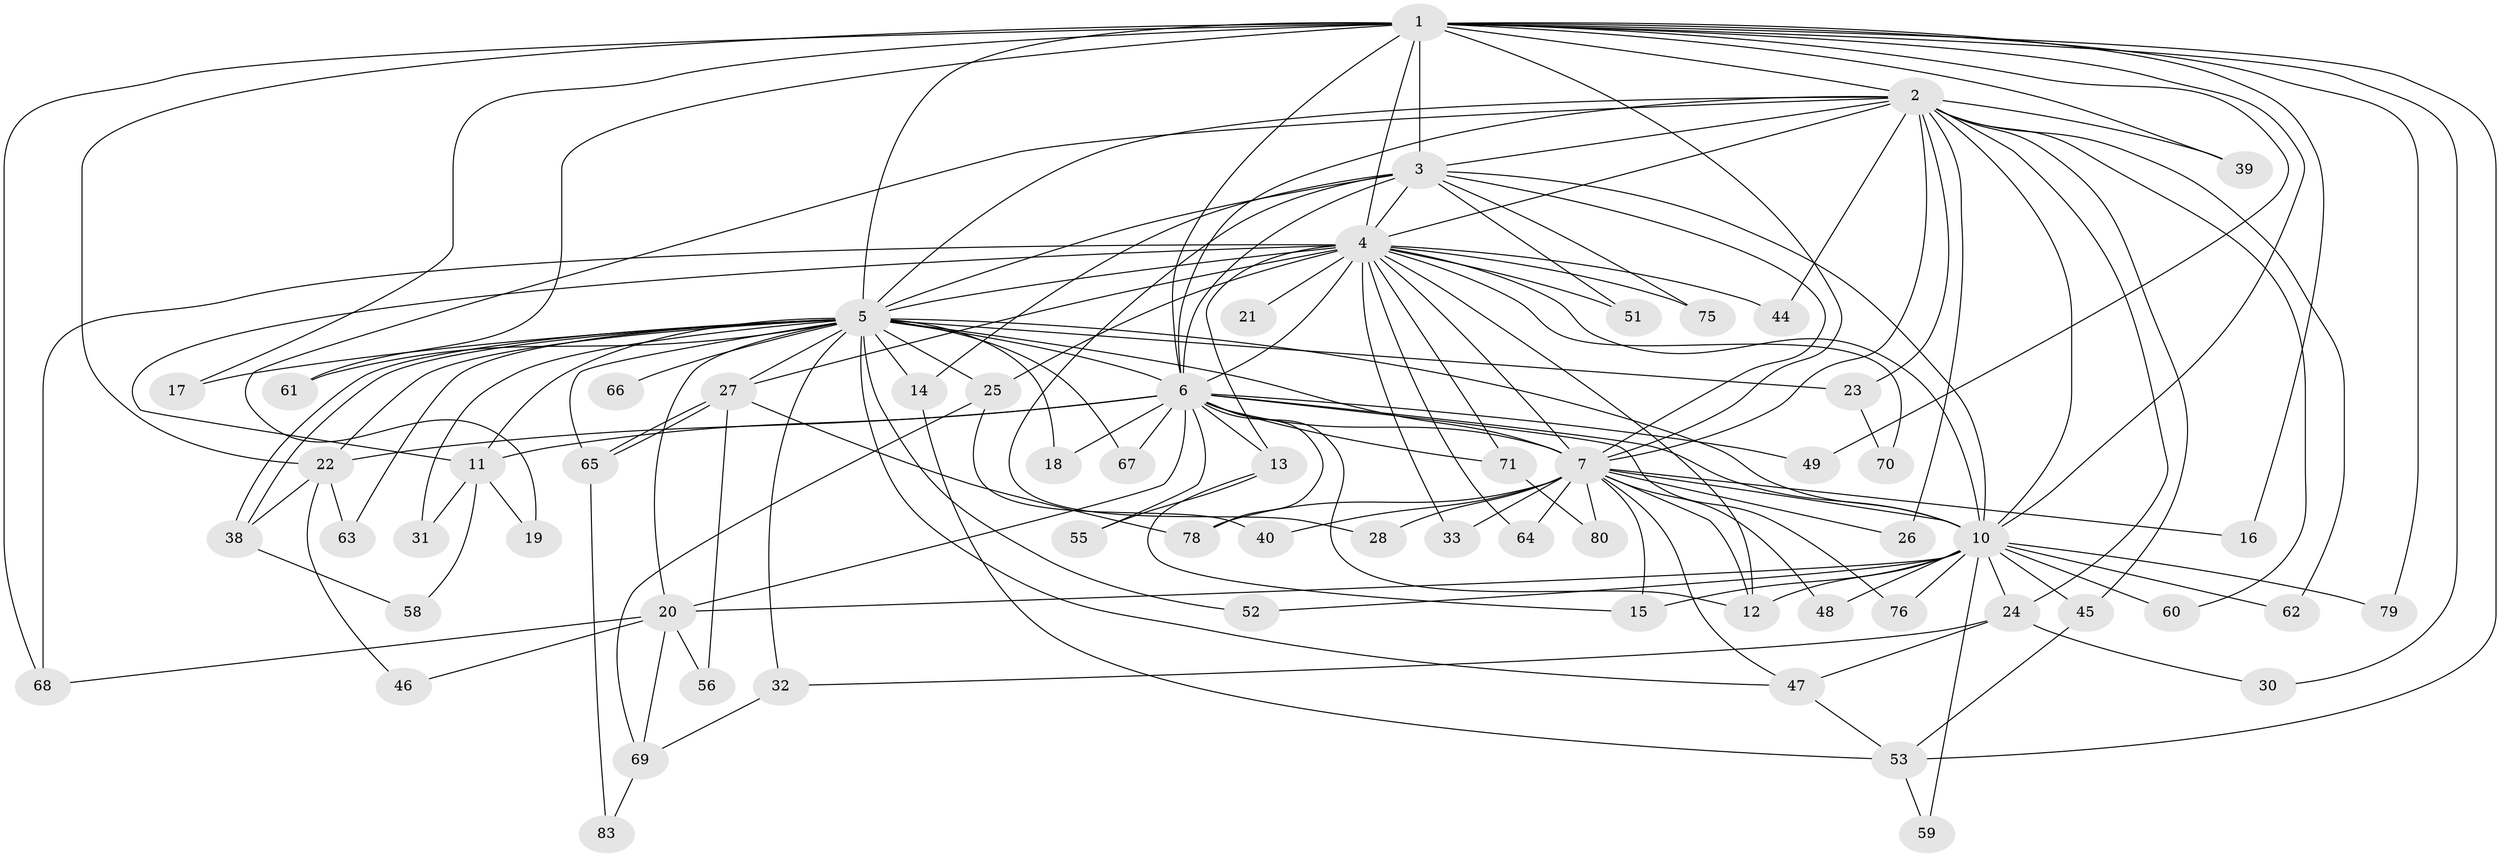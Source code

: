 // original degree distribution, {20: 0.011764705882352941, 19: 0.023529411764705882, 13: 0.023529411764705882, 18: 0.011764705882352941, 27: 0.011764705882352941, 23: 0.011764705882352941, 15: 0.011764705882352941, 22: 0.011764705882352941, 5: 0.047058823529411764, 4: 0.11764705882352941, 3: 0.17647058823529413, 2: 0.5294117647058824, 6: 0.011764705882352941}
// Generated by graph-tools (version 1.1) at 2025/41/03/06/25 10:41:33]
// undirected, 64 vertices, 152 edges
graph export_dot {
graph [start="1"]
  node [color=gray90,style=filled];
  1 [super="+36"];
  2 [super="+77"];
  3 [super="+42"];
  4 [super="+8"];
  5 [super="+9"];
  6 [super="+35"];
  7 [super="+57"];
  10 [super="+29"];
  11 [super="+43"];
  12 [super="+34"];
  13;
  14;
  15 [super="+50"];
  16;
  17;
  18;
  19;
  20 [super="+41"];
  21;
  22 [super="+37"];
  23;
  24 [super="+54"];
  25;
  26;
  27 [super="+82"];
  28;
  30;
  31;
  32;
  33;
  38 [super="+84"];
  39;
  40;
  44;
  45 [super="+85"];
  46;
  47;
  48;
  49;
  51;
  52;
  53 [super="+81"];
  55;
  56;
  58;
  59;
  60;
  61;
  62;
  63;
  64;
  65 [super="+73"];
  66;
  67;
  68 [super="+72"];
  69 [super="+74"];
  70;
  71;
  75;
  76;
  78;
  79;
  80;
  83;
  1 -- 2;
  1 -- 3;
  1 -- 4 [weight=2];
  1 -- 5 [weight=2];
  1 -- 6;
  1 -- 7;
  1 -- 10 [weight=2];
  1 -- 16;
  1 -- 17 [weight=2];
  1 -- 22;
  1 -- 30;
  1 -- 39;
  1 -- 49;
  1 -- 53;
  1 -- 61;
  1 -- 68;
  1 -- 79;
  2 -- 3;
  2 -- 4 [weight=2];
  2 -- 5 [weight=2];
  2 -- 6;
  2 -- 7;
  2 -- 10 [weight=2];
  2 -- 19;
  2 -- 23;
  2 -- 24;
  2 -- 26;
  2 -- 39;
  2 -- 44;
  2 -- 45;
  2 -- 60;
  2 -- 62;
  3 -- 4 [weight=2];
  3 -- 5 [weight=3];
  3 -- 6;
  3 -- 7;
  3 -- 10;
  3 -- 14;
  3 -- 28;
  3 -- 51;
  3 -- 75;
  4 -- 5 [weight=4];
  4 -- 6 [weight=2];
  4 -- 7 [weight=2];
  4 -- 10 [weight=2];
  4 -- 13;
  4 -- 21 [weight=2];
  4 -- 25;
  4 -- 27;
  4 -- 44;
  4 -- 64;
  4 -- 68;
  4 -- 70;
  4 -- 33;
  4 -- 71;
  4 -- 11;
  4 -- 75;
  4 -- 51;
  4 -- 12;
  5 -- 6 [weight=2];
  5 -- 7 [weight=2];
  5 -- 10 [weight=2];
  5 -- 11;
  5 -- 14;
  5 -- 17;
  5 -- 18;
  5 -- 20;
  5 -- 23;
  5 -- 27;
  5 -- 31;
  5 -- 32;
  5 -- 38;
  5 -- 38;
  5 -- 52;
  5 -- 61;
  5 -- 63;
  5 -- 66 [weight=2];
  5 -- 67;
  5 -- 47;
  5 -- 22;
  5 -- 25;
  5 -- 65;
  6 -- 7;
  6 -- 10;
  6 -- 13;
  6 -- 18;
  6 -- 49;
  6 -- 67;
  6 -- 71;
  6 -- 76;
  6 -- 78;
  6 -- 12;
  6 -- 55;
  6 -- 11;
  6 -- 22;
  6 -- 20;
  7 -- 10;
  7 -- 12;
  7 -- 15;
  7 -- 16;
  7 -- 26;
  7 -- 28;
  7 -- 33;
  7 -- 40;
  7 -- 47;
  7 -- 48;
  7 -- 64;
  7 -- 78;
  7 -- 80;
  10 -- 12;
  10 -- 20;
  10 -- 24;
  10 -- 45;
  10 -- 52;
  10 -- 59;
  10 -- 60;
  10 -- 62;
  10 -- 76;
  10 -- 79;
  10 -- 15;
  10 -- 48;
  11 -- 19;
  11 -- 31;
  11 -- 58;
  13 -- 15;
  13 -- 55;
  14 -- 53;
  20 -- 69;
  20 -- 68;
  20 -- 56;
  20 -- 46;
  22 -- 46;
  22 -- 63;
  22 -- 38;
  23 -- 70;
  24 -- 30;
  24 -- 32;
  24 -- 47;
  25 -- 40;
  25 -- 69;
  27 -- 56;
  27 -- 65;
  27 -- 65;
  27 -- 78;
  32 -- 69;
  38 -- 58;
  45 -- 53;
  47 -- 53;
  53 -- 59;
  65 -- 83;
  69 -- 83;
  71 -- 80;
}
